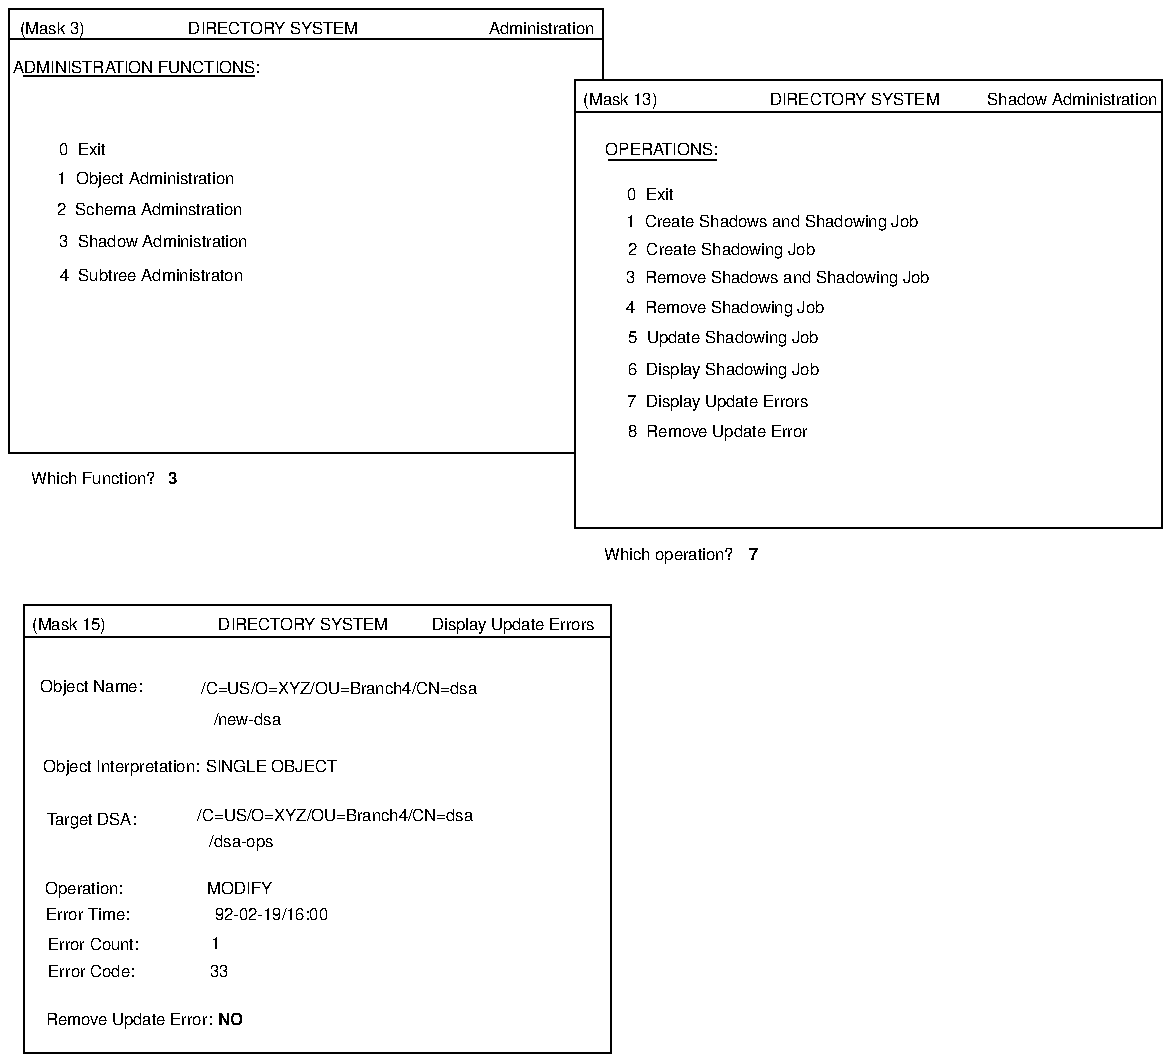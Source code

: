...\" @OSF_COPYRIGHT@
...\" COPYRIGHT NOTICE
...\" Copyright (c) 1990, 1991, 1992, 1993, 1994 Open Software Foundation, Inc.
...\" ALL RIGHTS RESERVED (DCE).  See the file named COPYRIGHT.DCE for
...\" the full copyright text.
...\" 
...\" HISTORY
...\" $Log: fig22.displayupdateerror.pic,v $
...\" Revision 1.1.2.1  1994/08/04  21:02:51  hal
...\" 	Create DCE GDS Admin Gd & Ref from GDS parts of Adm Gd & Cmd Ref; fix log
...\" 	[1994/08/04  20:38:41  hal]
...\"
...\" 	Create DCE GDS Admin Gd & Ref from GDS parts of Adm Gd & Cmd Ref; fix log leaders if needed
...\"
...\" 	Creating GDS Admin Gd & Ref from Admin book.extended, Cmd Ref
...\"
...\" Revision 1.1.4.3  1994/06/13  18:00:30  devobj
...\" 	cr10872 - fix copyright
...\" 	[1994/06/13  17:59:19  devobj]
...\" 
...\" Revision 1.1.4.2  1993/08/12  17:22:23  buckler
...\" 	{edit, R1.0.2}
...\" 	Prentice-Hall editorial changes.
...\" 	[1993/08/12  17:08:01  buckler]
...\" 
...\" Revision 1.1.2.3  1993/02/20  16:09:37  rnollman
...\" 	fixed for final draft
...\" 	[1993/02/20  16:09:11  rnollman]
...\" 
...\" Revision 1.1.2.2  1993/02/15  22:52:45  rnollman
...\" 	new figure
...\" 	[1993/02/15  22:52:17  rnollman]
...\" 
...\" $EndLog$
.PS
scale = 106.667
"\fH\s633\s0\fP"  at 112, 44
"\fH\s61\s0\fP"  at 110, 59
"\fH\s692-02-19/16:00\s0\fP"  at 140, 74
"\fH\s6MODIFY\s0\fP"  at 123, 88
"\fH\s6/dsa-ops\s0\fP"  at 124, 113
"\fH\s6/C=US/O=XYZ/OU=Branch4/CN=dsa\s0\fP"  at 174, 127
"\fH\s6/new-dsa\s0\fP"  at 127, 178
"\fH\s6/C=US/O=XYZ/OU=Branch4/CN=dsa\s0\fP"  at 176, 195
"\fH\s68  Remove Update Error\s0\fP"  at 378, 332
"\fH\s67  Display Update Errors\s0\fP"  at 378, 348
"\fH\s6DIRECTORY SYSTEM\s0\fP"  at 157, 229
line   from 8, 222 \
	to 321, 222 
line   from 0, 320 \
	to 302, 320 
box  wid 313 ht 239 at 458.5, 399.5
line   from 302, 502 \
	to 615, 502 
"\fH\s6DIRECTORY SYSTEM\s0\fP"  at 451, 509
"\fH\s6(Mask 13)\s0\fP"  at 326, 509
"\fH\s6Shadow Administration\s0\fP"  at 567, 509
"\fH\s6OPERATIONS:\s0\fP"  at 348, 482
line   from 320, 476 \
	to 377, 476 
"\fH\s60  Exit\s0\fP"  at 342, 458
"\fH\s61  Create Shadows and Shadowing Job\s0\fP"  at 407, 444
"\fH\s62  Create Shadowing Job\s0\fP"  at 380, 429
"\fH\s63  Remove Shadows and Shadowing Job\s0\fP"  at 410, 414
"\fH\s64  Remove Shadowing Job\s0\fP"  at 382, 398
"\fH\s65  Update Shadowing Job\s0\fP"  at 381, 382
"\fH\s66  Display Shadowing Job\s0\fP"  at 381, 365
line   from 317, 557 \
	to 317, 519 
"\fH\s6Which Function?\s0\fP"  at 45, 307
"\fH\s61  Object Administration\s0\fP"  at 73, 467
"\fH\s60  Exit\s0\fP"  at 39, 482
"\fH\s6\s0\fP"  at 275, 378
line   from 0, 557 \
	to 0, 320 
line   from 0, 541 \
	to 317, 541 
"\fH\s6DIRECTORY SYSTEM\s0\fP"  at 141, 547
line   from 1, 557 \
	to 317, 557 
"\fH\s6Administration\s0\fP"  at 284, 547
line   from 8, 521 \
	to 131, 521 
"\fH\s6ADMINISTRATION FUNCTIONS:\s0\fP"  at 68, 526
"\fH\s6(Mask 3)\s0\fP"  at 23, 547
"\fH\s6Which operation?\s0\fP"  at 352, 266
"\fH\s62  Schema Adminstration\s0\fP"  at 75, 450
"\fH\s63  Shadow Administration\s0\fP"  at 77, 433
"\fH\s64  Subtree Administraton\s0\fP"  at 76, 415
"\f(HB\s63\s0\fP"  at 87, 307
"\fH\s6Object Name:\s0\fP"  at 44, 196
"\fH\s6Object Interpretation:\s0\fP"  at 60, 153
"\fH\s6SINGLE OBJECT\s0\fP"  at 140, 153
"\fH\s6Target DSA:\s0\fP"  at 44, 125
"\f(HB\s67\s0\fP"  at 397, 266
box  wid 313 ht 239 at 164.5, 119.5
"\fH\s6Remove Update Error:\s0\fP"  at 64, 18
"\fH\s6Operation:\s0\fP"  at 40, 88
"\fH\s6Error Time:\s0\fP"  at 42, 74
"\fH\s6Error Count:\s0\fP"  at 45, 58
"\fH\s6Error Code:\s0\fP"  at 44, 44
"\f(HB\s6NO\s0\fP"  at 118, 18
"\fH\s6(Mask 15)\s0\fP"  at 32, 229
"\fH\s6Display Update Errors\s0\fP"  at 269, 229
.PE
